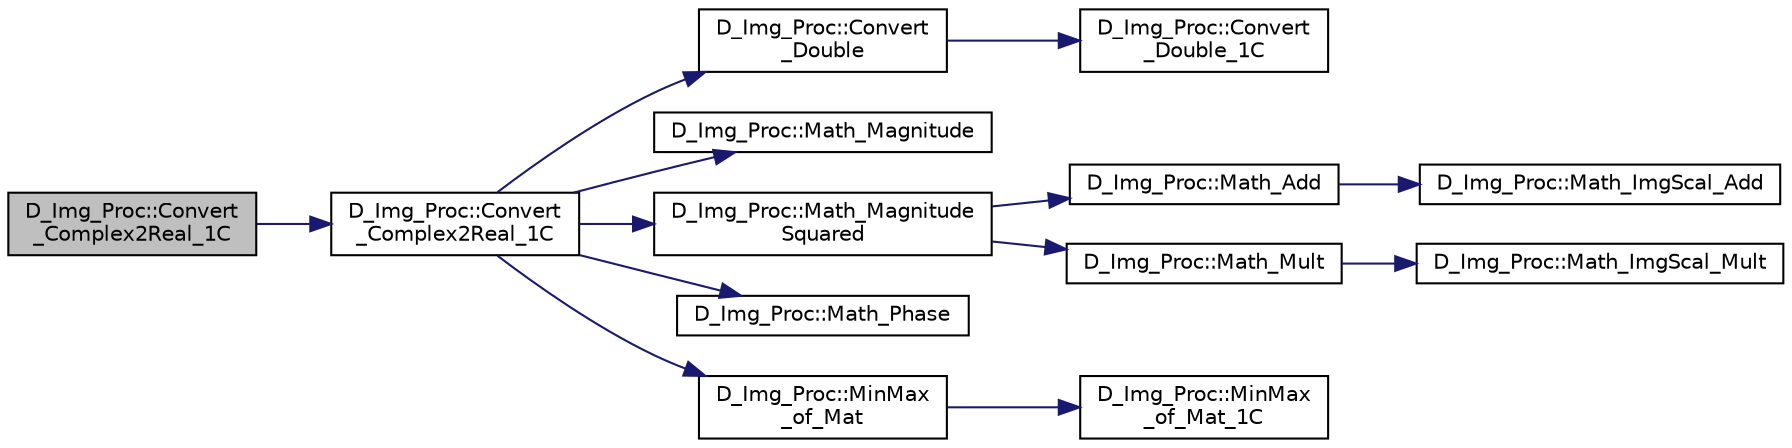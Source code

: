 digraph "D_Img_Proc::Convert_Complex2Real_1C"
{
 // LATEX_PDF_SIZE
  edge [fontname="Helvetica",fontsize="10",labelfontname="Helvetica",labelfontsize="10"];
  node [fontname="Helvetica",fontsize="10",shape=record];
  rankdir="LR";
  Node1 [label="D_Img_Proc::Convert\l_Complex2Real_1C",height=0.2,width=0.4,color="black", fillcolor="grey75", style="filled", fontcolor="black",tooltip=" "];
  Node1 -> Node2 [color="midnightblue",fontsize="10",style="solid",fontname="Helvetica"];
  Node2 [label="D_Img_Proc::Convert\l_Complex2Real_1C",height=0.2,width=0.4,color="black", fillcolor="white", style="filled",URL="$class_d___img___proc.html#a89d9a703e9ff67bee747177107d9f2d7",tooltip=" "];
  Node2 -> Node3 [color="midnightblue",fontsize="10",style="solid",fontname="Helvetica"];
  Node3 [label="D_Img_Proc::Convert\l_Double",height=0.2,width=0.4,color="black", fillcolor="white", style="filled",URL="$class_d___img___proc.html#a7b5ab7e8eef3ccccfc105f02f0e1ed7e",tooltip=" "];
  Node3 -> Node4 [color="midnightblue",fontsize="10",style="solid",fontname="Helvetica"];
  Node4 [label="D_Img_Proc::Convert\l_Double_1C",height=0.2,width=0.4,color="black", fillcolor="white", style="filled",URL="$class_d___img___proc.html#a93d59306a4eb6cdd9eae2b1ea10f4cc8",tooltip=" "];
  Node2 -> Node5 [color="midnightblue",fontsize="10",style="solid",fontname="Helvetica"];
  Node5 [label="D_Img_Proc::Math_Magnitude",height=0.2,width=0.4,color="black", fillcolor="white", style="filled",URL="$class_d___img___proc.html#a8a5137b8b00ebe7f5f73046ea3a9f119",tooltip=" "];
  Node2 -> Node6 [color="midnightblue",fontsize="10",style="solid",fontname="Helvetica"];
  Node6 [label="D_Img_Proc::Math_Magnitude\lSquared",height=0.2,width=0.4,color="black", fillcolor="white", style="filled",URL="$class_d___img___proc.html#a50c9da1db9fcfb94d7ca192483d5e28b",tooltip=" "];
  Node6 -> Node7 [color="midnightblue",fontsize="10",style="solid",fontname="Helvetica"];
  Node7 [label="D_Img_Proc::Math_Add",height=0.2,width=0.4,color="black", fillcolor="white", style="filled",URL="$class_d___img___proc.html#a09cd57e48f796a8937eaf75c9c2a524c",tooltip=" "];
  Node7 -> Node8 [color="midnightblue",fontsize="10",style="solid",fontname="Helvetica"];
  Node8 [label="D_Img_Proc::Math_ImgScal_Add",height=0.2,width=0.4,color="black", fillcolor="white", style="filled",URL="$class_d___img___proc.html#a5037f47168c4fd72d42c824e4f2fcead",tooltip=" "];
  Node6 -> Node9 [color="midnightblue",fontsize="10",style="solid",fontname="Helvetica"];
  Node9 [label="D_Img_Proc::Math_Mult",height=0.2,width=0.4,color="black", fillcolor="white", style="filled",URL="$class_d___img___proc.html#a8078ddaee3b615ee187f57fbd160b16b",tooltip=" "];
  Node9 -> Node10 [color="midnightblue",fontsize="10",style="solid",fontname="Helvetica"];
  Node10 [label="D_Img_Proc::Math_ImgScal_Mult",height=0.2,width=0.4,color="black", fillcolor="white", style="filled",URL="$class_d___img___proc.html#a202b13de287a2158ef9f6a0f09bb881c",tooltip=" "];
  Node2 -> Node11 [color="midnightblue",fontsize="10",style="solid",fontname="Helvetica"];
  Node11 [label="D_Img_Proc::Math_Phase",height=0.2,width=0.4,color="black", fillcolor="white", style="filled",URL="$class_d___img___proc.html#a2a183f25b12e937263b77d2346cc6325",tooltip=" "];
  Node2 -> Node12 [color="midnightblue",fontsize="10",style="solid",fontname="Helvetica"];
  Node12 [label="D_Img_Proc::MinMax\l_of_Mat",height=0.2,width=0.4,color="black", fillcolor="white", style="filled",URL="$class_d___img___proc.html#a610c8b5d541644948c3267fedcda5cb7",tooltip=" "];
  Node12 -> Node13 [color="midnightblue",fontsize="10",style="solid",fontname="Helvetica"];
  Node13 [label="D_Img_Proc::MinMax\l_of_Mat_1C",height=0.2,width=0.4,color="black", fillcolor="white", style="filled",URL="$class_d___img___proc.html#ab630a1029be7b20ea6edf45332e733fd",tooltip=" "];
}
